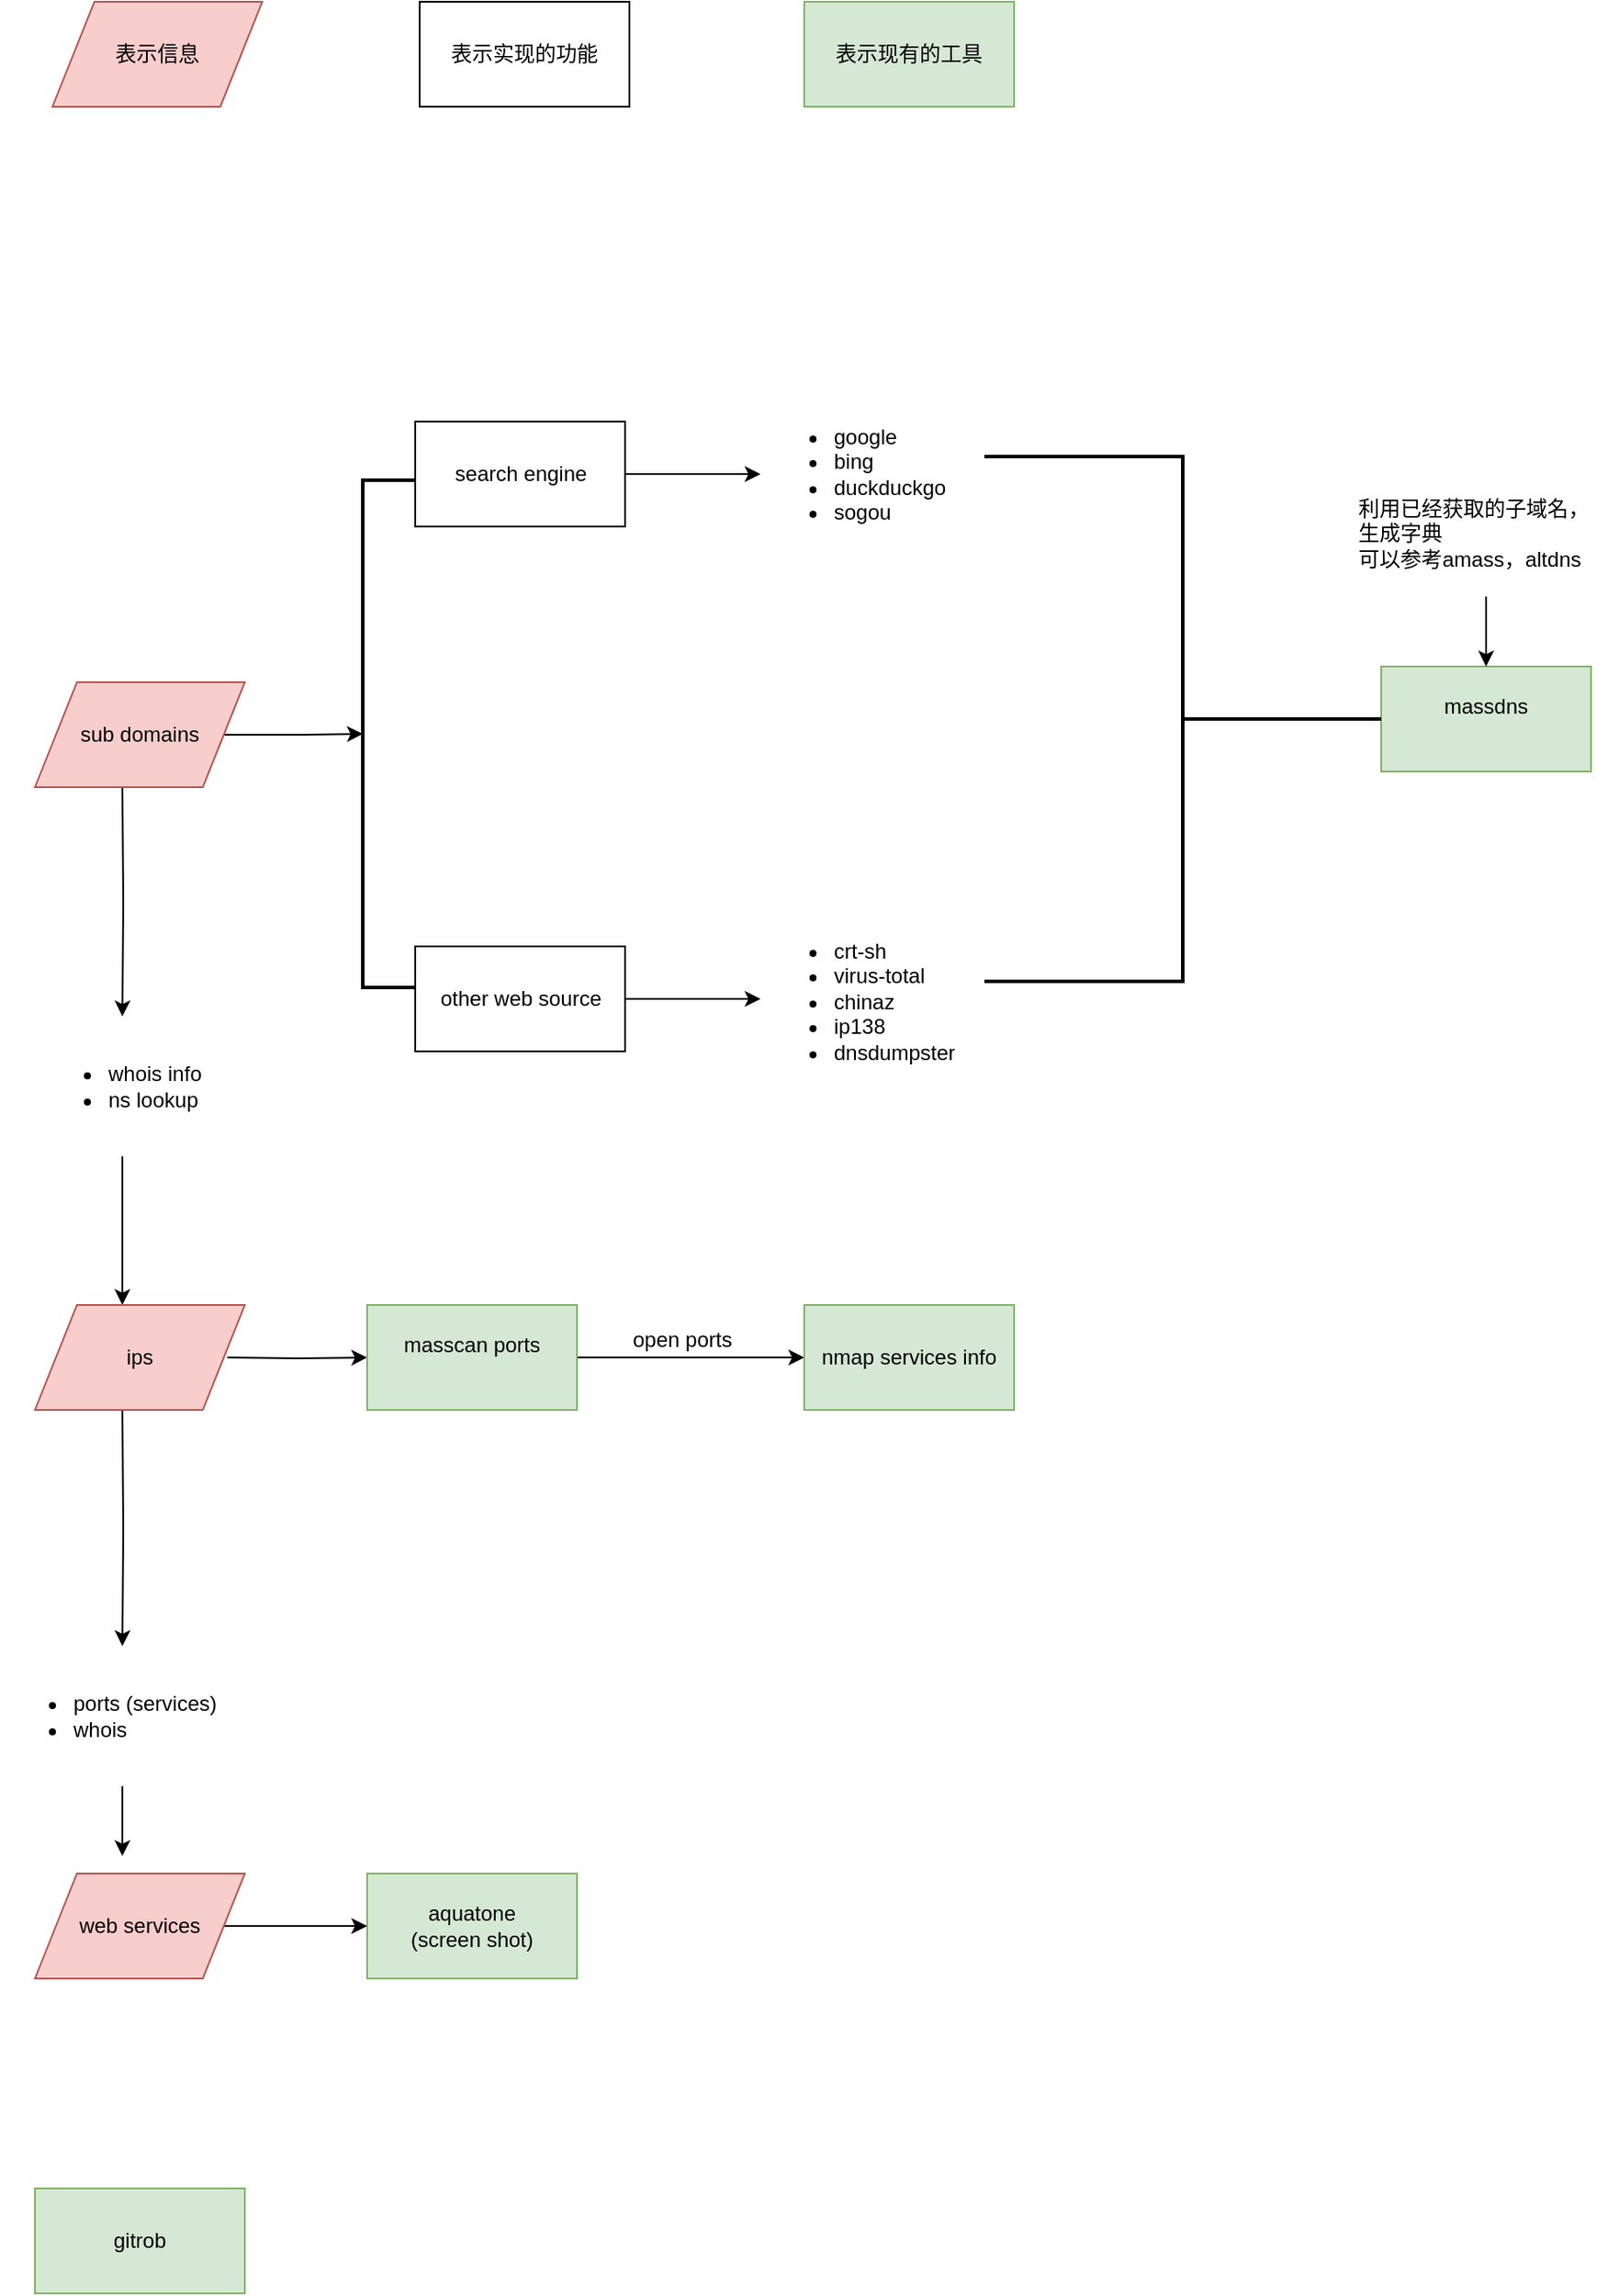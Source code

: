 <mxfile version="10.6.0" type="github"><diagram id="k9kmZUri0XZS1Xsrb_6n" name="Page-1"><mxGraphModel dx="790" dy="1655" grid="1" gridSize="10" guides="1" tooltips="1" connect="1" arrows="1" fold="1" page="1" pageScale="1" pageWidth="827" pageHeight="1169" math="0" shadow="0"><root><mxCell id="0"/><mxCell id="1" parent="0"/><mxCell id="1HJGdNFlKf1zsx7jEEOv-29" style="edgeStyle=orthogonalEdgeStyle;rounded=0;orthogonalLoop=1;jettySize=auto;html=1;entryX=0.5;entryY=0;entryDx=0;entryDy=0;" edge="1" parent="1" target="1HJGdNFlKf1zsx7jEEOv-27"><mxGeometry relative="1" as="geometry"><mxPoint x="170" y="39" as="sourcePoint"/></mxGeometry></mxCell><mxCell id="1HJGdNFlKf1zsx7jEEOv-40" style="edgeStyle=orthogonalEdgeStyle;rounded=0;orthogonalLoop=1;jettySize=auto;html=1;" edge="1" parent="1" source="R7kTZgcVpLB_8AlFaQUO-34" target="1HJGdNFlKf1zsx7jEEOv-11"><mxGeometry relative="1" as="geometry"/></mxCell><mxCell id="R7kTZgcVpLB_8AlFaQUO-34" value="search engine&lt;br&gt;" style="rounded=0;whiteSpace=wrap;html=1;" parent="1" vertex="1"><mxGeometry x="337.5" y="-170" width="120" height="60" as="geometry"/></mxCell><mxCell id="1HJGdNFlKf1zsx7jEEOv-50" style="edgeStyle=orthogonalEdgeStyle;rounded=0;orthogonalLoop=1;jettySize=auto;html=1;" edge="1" parent="1" source="R7kTZgcVpLB_8AlFaQUO-36" target="1HJGdNFlKf1zsx7jEEOv-18"><mxGeometry relative="1" as="geometry"/></mxCell><mxCell id="R7kTZgcVpLB_8AlFaQUO-36" value="other web source&lt;br&gt;" style="rounded=0;whiteSpace=wrap;html=1;" parent="1" vertex="1"><mxGeometry x="337.5" y="130" width="120" height="60" as="geometry"/></mxCell><mxCell id="1HJGdNFlKf1zsx7jEEOv-1" value="massdns&lt;br&gt;&lt;br&gt;" style="rounded=0;whiteSpace=wrap;html=1;fillColor=#d5e8d4;strokeColor=#82b366;" vertex="1" parent="1"><mxGeometry x="890" y="-30" width="120" height="60" as="geometry"/></mxCell><mxCell id="HAizy7rPOLZdipbQAB7n-5" value="" style="edgeStyle=orthogonalEdgeStyle;rounded=0;orthogonalLoop=1;jettySize=auto;html=1;" parent="1" target="HAizy7rPOLZdipbQAB7n-4" edge="1"><mxGeometry relative="1" as="geometry"><mxPoint x="230" y="365" as="sourcePoint"/></mxGeometry></mxCell><mxCell id="1HJGdNFlKf1zsx7jEEOv-32" style="edgeStyle=orthogonalEdgeStyle;rounded=0;orthogonalLoop=1;jettySize=auto;html=1;" edge="1" parent="1" target="1HJGdNFlKf1zsx7jEEOv-31"><mxGeometry relative="1" as="geometry"><mxPoint x="170" y="395" as="sourcePoint"/></mxGeometry></mxCell><mxCell id="1HJGdNFlKf1zsx7jEEOv-5" value="aquatone&lt;br&gt;(screen shot)&lt;br&gt;" style="rounded=0;whiteSpace=wrap;html=1;fillColor=#d5e8d4;strokeColor=#82b366;" vertex="1" parent="1"><mxGeometry x="310" y="660" width="120" height="60" as="geometry"/></mxCell><mxCell id="HAizy7rPOLZdipbQAB7n-7" value="" style="edgeStyle=orthogonalEdgeStyle;rounded=0;orthogonalLoop=1;jettySize=auto;html=1;" parent="1" source="HAizy7rPOLZdipbQAB7n-4" target="HAizy7rPOLZdipbQAB7n-6" edge="1"><mxGeometry relative="1" as="geometry"/></mxCell><mxCell id="HAizy7rPOLZdipbQAB7n-4" value="masscan ports&lt;br&gt;&lt;br&gt;" style="rounded=0;whiteSpace=wrap;html=1;fillColor=#d5e8d4;strokeColor=#82b366;" parent="1" vertex="1"><mxGeometry x="310" y="335" width="120" height="60" as="geometry"/></mxCell><mxCell id="HAizy7rPOLZdipbQAB7n-6" value="nmap services info&lt;br&gt;" style="rounded=0;whiteSpace=wrap;html=1;fillColor=#d5e8d4;strokeColor=#82b366;" parent="1" vertex="1"><mxGeometry x="560" y="335" width="120" height="60" as="geometry"/></mxCell><mxCell id="1HJGdNFlKf1zsx7jEEOv-11" value="&lt;ul&gt;&lt;li&gt;google&lt;/li&gt;&lt;li&gt;bing&lt;/li&gt;&lt;li&gt;duckduckgo&lt;/li&gt;&lt;li&gt;sogou&amp;nbsp;&lt;/li&gt;&lt;/ul&gt;" style="text;strokeColor=none;fillColor=none;html=1;whiteSpace=wrap;verticalAlign=middle;overflow=hidden;direction=east;" vertex="1" parent="1"><mxGeometry x="535" y="-185" width="155" height="90" as="geometry"/></mxCell><mxCell id="1HJGdNFlKf1zsx7jEEOv-18" value="&lt;ul&gt;&lt;li&gt;crt-sh&lt;/li&gt;&lt;li&gt;virus-total&lt;/li&gt;&lt;li&gt;chinaz&lt;/li&gt;&lt;li&gt;ip138&lt;/li&gt;&lt;li&gt;dnsdumpster&lt;br&gt;&lt;/li&gt;&lt;/ul&gt;" style="text;strokeColor=none;fillColor=none;html=1;whiteSpace=wrap;verticalAlign=middle;overflow=hidden;" vertex="1" parent="1"><mxGeometry x="535" y="111.5" width="150" height="97" as="geometry"/></mxCell><mxCell id="1HJGdNFlKf1zsx7jEEOv-43" style="edgeStyle=orthogonalEdgeStyle;rounded=0;orthogonalLoop=1;jettySize=auto;html=1;entryX=0.5;entryY=0;entryDx=0;entryDy=0;" edge="1" parent="1" source="1HJGdNFlKf1zsx7jEEOv-27"><mxGeometry relative="1" as="geometry"><mxPoint x="170" y="335" as="targetPoint"/></mxGeometry></mxCell><mxCell id="1HJGdNFlKf1zsx7jEEOv-27" value="&lt;ul&gt;&lt;li&gt;whois info&lt;/li&gt;&lt;li&gt;ns lookup&lt;/li&gt;&lt;/ul&gt;" style="text;strokeColor=none;fillColor=none;html=1;whiteSpace=wrap;verticalAlign=middle;overflow=hidden;" vertex="1" parent="1"><mxGeometry x="120" y="170" width="100" height="80" as="geometry"/></mxCell><mxCell id="1HJGdNFlKf1zsx7jEEOv-33" value="" style="edgeStyle=orthogonalEdgeStyle;rounded=0;orthogonalLoop=1;jettySize=auto;html=1;" edge="1" parent="1" source="1HJGdNFlKf1zsx7jEEOv-31"><mxGeometry relative="1" as="geometry"><mxPoint x="170" y="650" as="targetPoint"/></mxGeometry></mxCell><mxCell id="1HJGdNFlKf1zsx7jEEOv-31" value="&lt;ul&gt;&lt;li&gt;ports (services)&lt;/li&gt;&lt;li&gt;whois&lt;/li&gt;&lt;/ul&gt;" style="text;strokeColor=none;fillColor=none;html=1;whiteSpace=wrap;verticalAlign=middle;overflow=hidden;" vertex="1" parent="1"><mxGeometry x="100" y="530" width="140" height="80" as="geometry"/></mxCell><mxCell id="1HJGdNFlKf1zsx7jEEOv-36" value="open ports&lt;br&gt;&lt;br&gt;" style="text;html=1;resizable=0;points=[];autosize=1;align=left;verticalAlign=top;spacingTop=-4;" vertex="1" parent="1"><mxGeometry x="460" y="345" width="70" height="30" as="geometry"/></mxCell><mxCell id="1HJGdNFlKf1zsx7jEEOv-54" value="" style="strokeWidth=2;html=1;shape=mxgraph.flowchart.annotation_2;align=left;direction=west;" vertex="1" parent="1"><mxGeometry x="663" y="-150" width="227" height="300" as="geometry"/></mxCell><mxCell id="1HJGdNFlKf1zsx7jEEOv-64" style="edgeStyle=orthogonalEdgeStyle;rounded=0;orthogonalLoop=1;jettySize=auto;html=1;" edge="1" parent="1" source="1HJGdNFlKf1zsx7jEEOv-58" target="1HJGdNFlKf1zsx7jEEOv-1"><mxGeometry relative="1" as="geometry"/></mxCell><mxCell id="1HJGdNFlKf1zsx7jEEOv-58" value="利用已经获取的子域名，&lt;br&gt;生成字典&lt;br&gt;可以参考amass，altdns&lt;br&gt;&lt;br&gt;" style="text;html=1;resizable=0;points=[];autosize=1;align=left;verticalAlign=top;spacingTop=-4;" vertex="1" parent="1"><mxGeometry x="875" y="-130" width="150" height="60" as="geometry"/></mxCell><mxCell id="1HJGdNFlKf1zsx7jEEOv-65" value="" style="strokeWidth=2;html=1;shape=mxgraph.flowchart.annotation_1;align=left;" vertex="1" parent="1"><mxGeometry x="307.5" y="-136.5" width="30" height="290" as="geometry"/></mxCell><mxCell id="1HJGdNFlKf1zsx7jEEOv-69" style="edgeStyle=orthogonalEdgeStyle;rounded=0;orthogonalLoop=1;jettySize=auto;html=1;entryX=0;entryY=0.5;entryDx=0;entryDy=0;entryPerimeter=0;" edge="1" parent="1" source="1HJGdNFlKf1zsx7jEEOv-68" target="1HJGdNFlKf1zsx7jEEOv-65"><mxGeometry relative="1" as="geometry"/></mxCell><mxCell id="1HJGdNFlKf1zsx7jEEOv-68" value="&lt;span&gt;sub domains&lt;/span&gt;" style="shape=parallelogram;perimeter=parallelogramPerimeter;whiteSpace=wrap;html=1;rounded=0;shadow=0;glass=0;comic=0;fillColor=#f8cecc;strokeColor=#b85450;" vertex="1" parent="1"><mxGeometry x="120" y="-21" width="120" height="60" as="geometry"/></mxCell><mxCell id="1HJGdNFlKf1zsx7jEEOv-70" value="&lt;span&gt;ips&lt;/span&gt;" style="shape=parallelogram;perimeter=parallelogramPerimeter;whiteSpace=wrap;html=1;rounded=0;shadow=0;glass=0;comic=0;fillColor=#f8cecc;strokeColor=#b85450;" vertex="1" parent="1"><mxGeometry x="120" y="335" width="120" height="60" as="geometry"/></mxCell><mxCell id="1HJGdNFlKf1zsx7jEEOv-72" style="edgeStyle=orthogonalEdgeStyle;rounded=0;orthogonalLoop=1;jettySize=auto;html=1;" edge="1" parent="1" source="1HJGdNFlKf1zsx7jEEOv-71" target="1HJGdNFlKf1zsx7jEEOv-5"><mxGeometry relative="1" as="geometry"/></mxCell><mxCell id="1HJGdNFlKf1zsx7jEEOv-71" value="&lt;span&gt;web services&lt;/span&gt;" style="shape=parallelogram;perimeter=parallelogramPerimeter;whiteSpace=wrap;html=1;rounded=0;shadow=0;glass=0;comic=0;fillColor=#f8cecc;strokeColor=#b85450;" vertex="1" parent="1"><mxGeometry x="120" y="660" width="120" height="60" as="geometry"/></mxCell><mxCell id="1HJGdNFlKf1zsx7jEEOv-73" value="表示信息&lt;br&gt;" style="shape=parallelogram;perimeter=parallelogramPerimeter;whiteSpace=wrap;html=1;rounded=0;shadow=0;glass=0;comic=0;fillColor=#f8cecc;strokeColor=#b85450;" vertex="1" parent="1"><mxGeometry x="130" y="-410" width="120" height="60" as="geometry"/></mxCell><mxCell id="1HJGdNFlKf1zsx7jEEOv-75" value="表示实现的功能" style="rounded=0;whiteSpace=wrap;html=1;shadow=0;glass=0;comic=0;" vertex="1" parent="1"><mxGeometry x="340" y="-410" width="120" height="60" as="geometry"/></mxCell><mxCell id="1HJGdNFlKf1zsx7jEEOv-76" value="表示现有的工具" style="rounded=0;whiteSpace=wrap;html=1;shadow=0;glass=0;comic=0;fillColor=#d5e8d4;strokeColor=#82b366;" vertex="1" parent="1"><mxGeometry x="560" y="-410" width="120" height="60" as="geometry"/></mxCell><mxCell id="1HJGdNFlKf1zsx7jEEOv-78" value="gitrob" style="rounded=0;whiteSpace=wrap;html=1;shadow=0;glass=0;comic=0;fillColor=#d5e8d4;strokeColor=#82b366;" vertex="1" parent="1"><mxGeometry x="120" y="840" width="120" height="60" as="geometry"/></mxCell></root></mxGraphModel></diagram></mxfile>